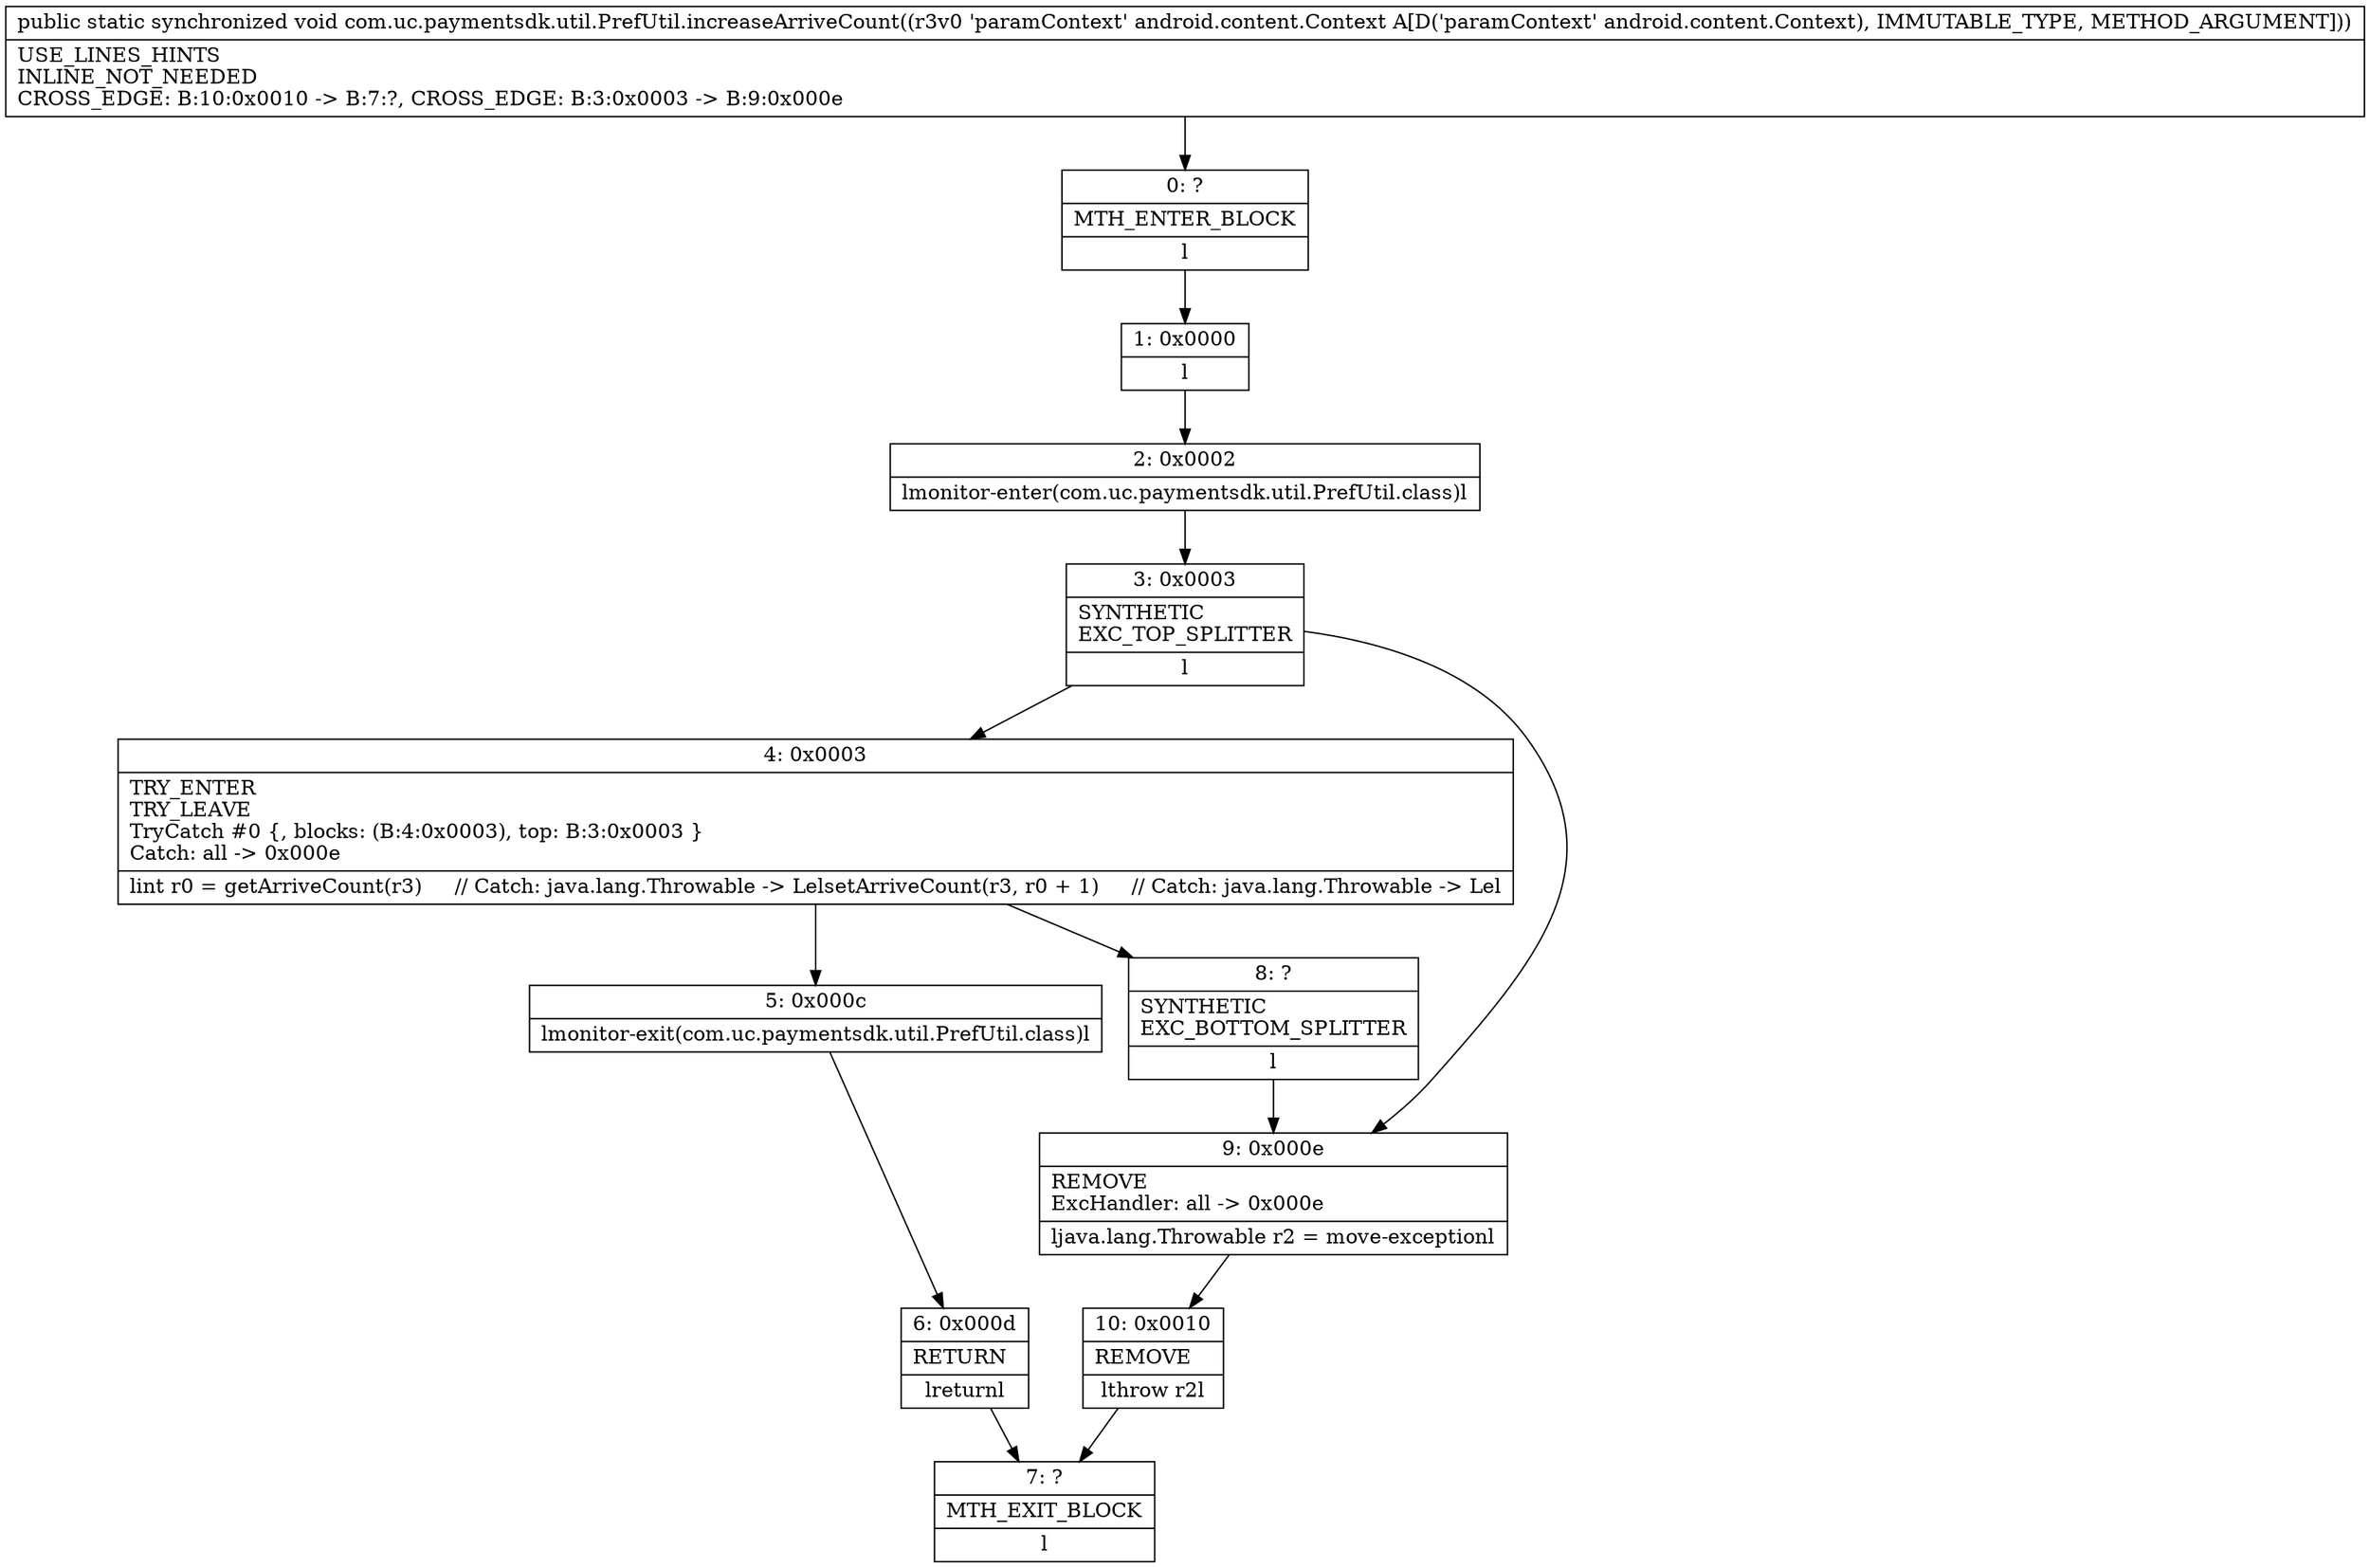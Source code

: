 digraph "CFG forcom.uc.paymentsdk.util.PrefUtil.increaseArriveCount(Landroid\/content\/Context;)V" {
Node_0 [shape=record,label="{0\:\ ?|MTH_ENTER_BLOCK\l|l}"];
Node_1 [shape=record,label="{1\:\ 0x0000|l}"];
Node_2 [shape=record,label="{2\:\ 0x0002|lmonitor\-enter(com.uc.paymentsdk.util.PrefUtil.class)l}"];
Node_3 [shape=record,label="{3\:\ 0x0003|SYNTHETIC\lEXC_TOP_SPLITTER\l|l}"];
Node_4 [shape=record,label="{4\:\ 0x0003|TRY_ENTER\lTRY_LEAVE\lTryCatch #0 \{, blocks: (B:4:0x0003), top: B:3:0x0003 \}\lCatch: all \-\> 0x000e\l|lint r0 = getArriveCount(r3)     \/\/ Catch: java.lang.Throwable \-\> LelsetArriveCount(r3, r0 + 1)     \/\/ Catch: java.lang.Throwable \-\> Lel}"];
Node_5 [shape=record,label="{5\:\ 0x000c|lmonitor\-exit(com.uc.paymentsdk.util.PrefUtil.class)l}"];
Node_6 [shape=record,label="{6\:\ 0x000d|RETURN\l|lreturnl}"];
Node_7 [shape=record,label="{7\:\ ?|MTH_EXIT_BLOCK\l|l}"];
Node_8 [shape=record,label="{8\:\ ?|SYNTHETIC\lEXC_BOTTOM_SPLITTER\l|l}"];
Node_9 [shape=record,label="{9\:\ 0x000e|REMOVE\lExcHandler: all \-\> 0x000e\l|ljava.lang.Throwable r2 = move\-exceptionl}"];
Node_10 [shape=record,label="{10\:\ 0x0010|REMOVE\l|lthrow r2l}"];
MethodNode[shape=record,label="{public static synchronized void com.uc.paymentsdk.util.PrefUtil.increaseArriveCount((r3v0 'paramContext' android.content.Context A[D('paramContext' android.content.Context), IMMUTABLE_TYPE, METHOD_ARGUMENT]))  | USE_LINES_HINTS\lINLINE_NOT_NEEDED\lCROSS_EDGE: B:10:0x0010 \-\> B:7:?, CROSS_EDGE: B:3:0x0003 \-\> B:9:0x000e\l}"];
MethodNode -> Node_0;
Node_0 -> Node_1;
Node_1 -> Node_2;
Node_2 -> Node_3;
Node_3 -> Node_4;
Node_3 -> Node_9;
Node_4 -> Node_5;
Node_4 -> Node_8;
Node_5 -> Node_6;
Node_6 -> Node_7;
Node_8 -> Node_9;
Node_9 -> Node_10;
Node_10 -> Node_7;
}

